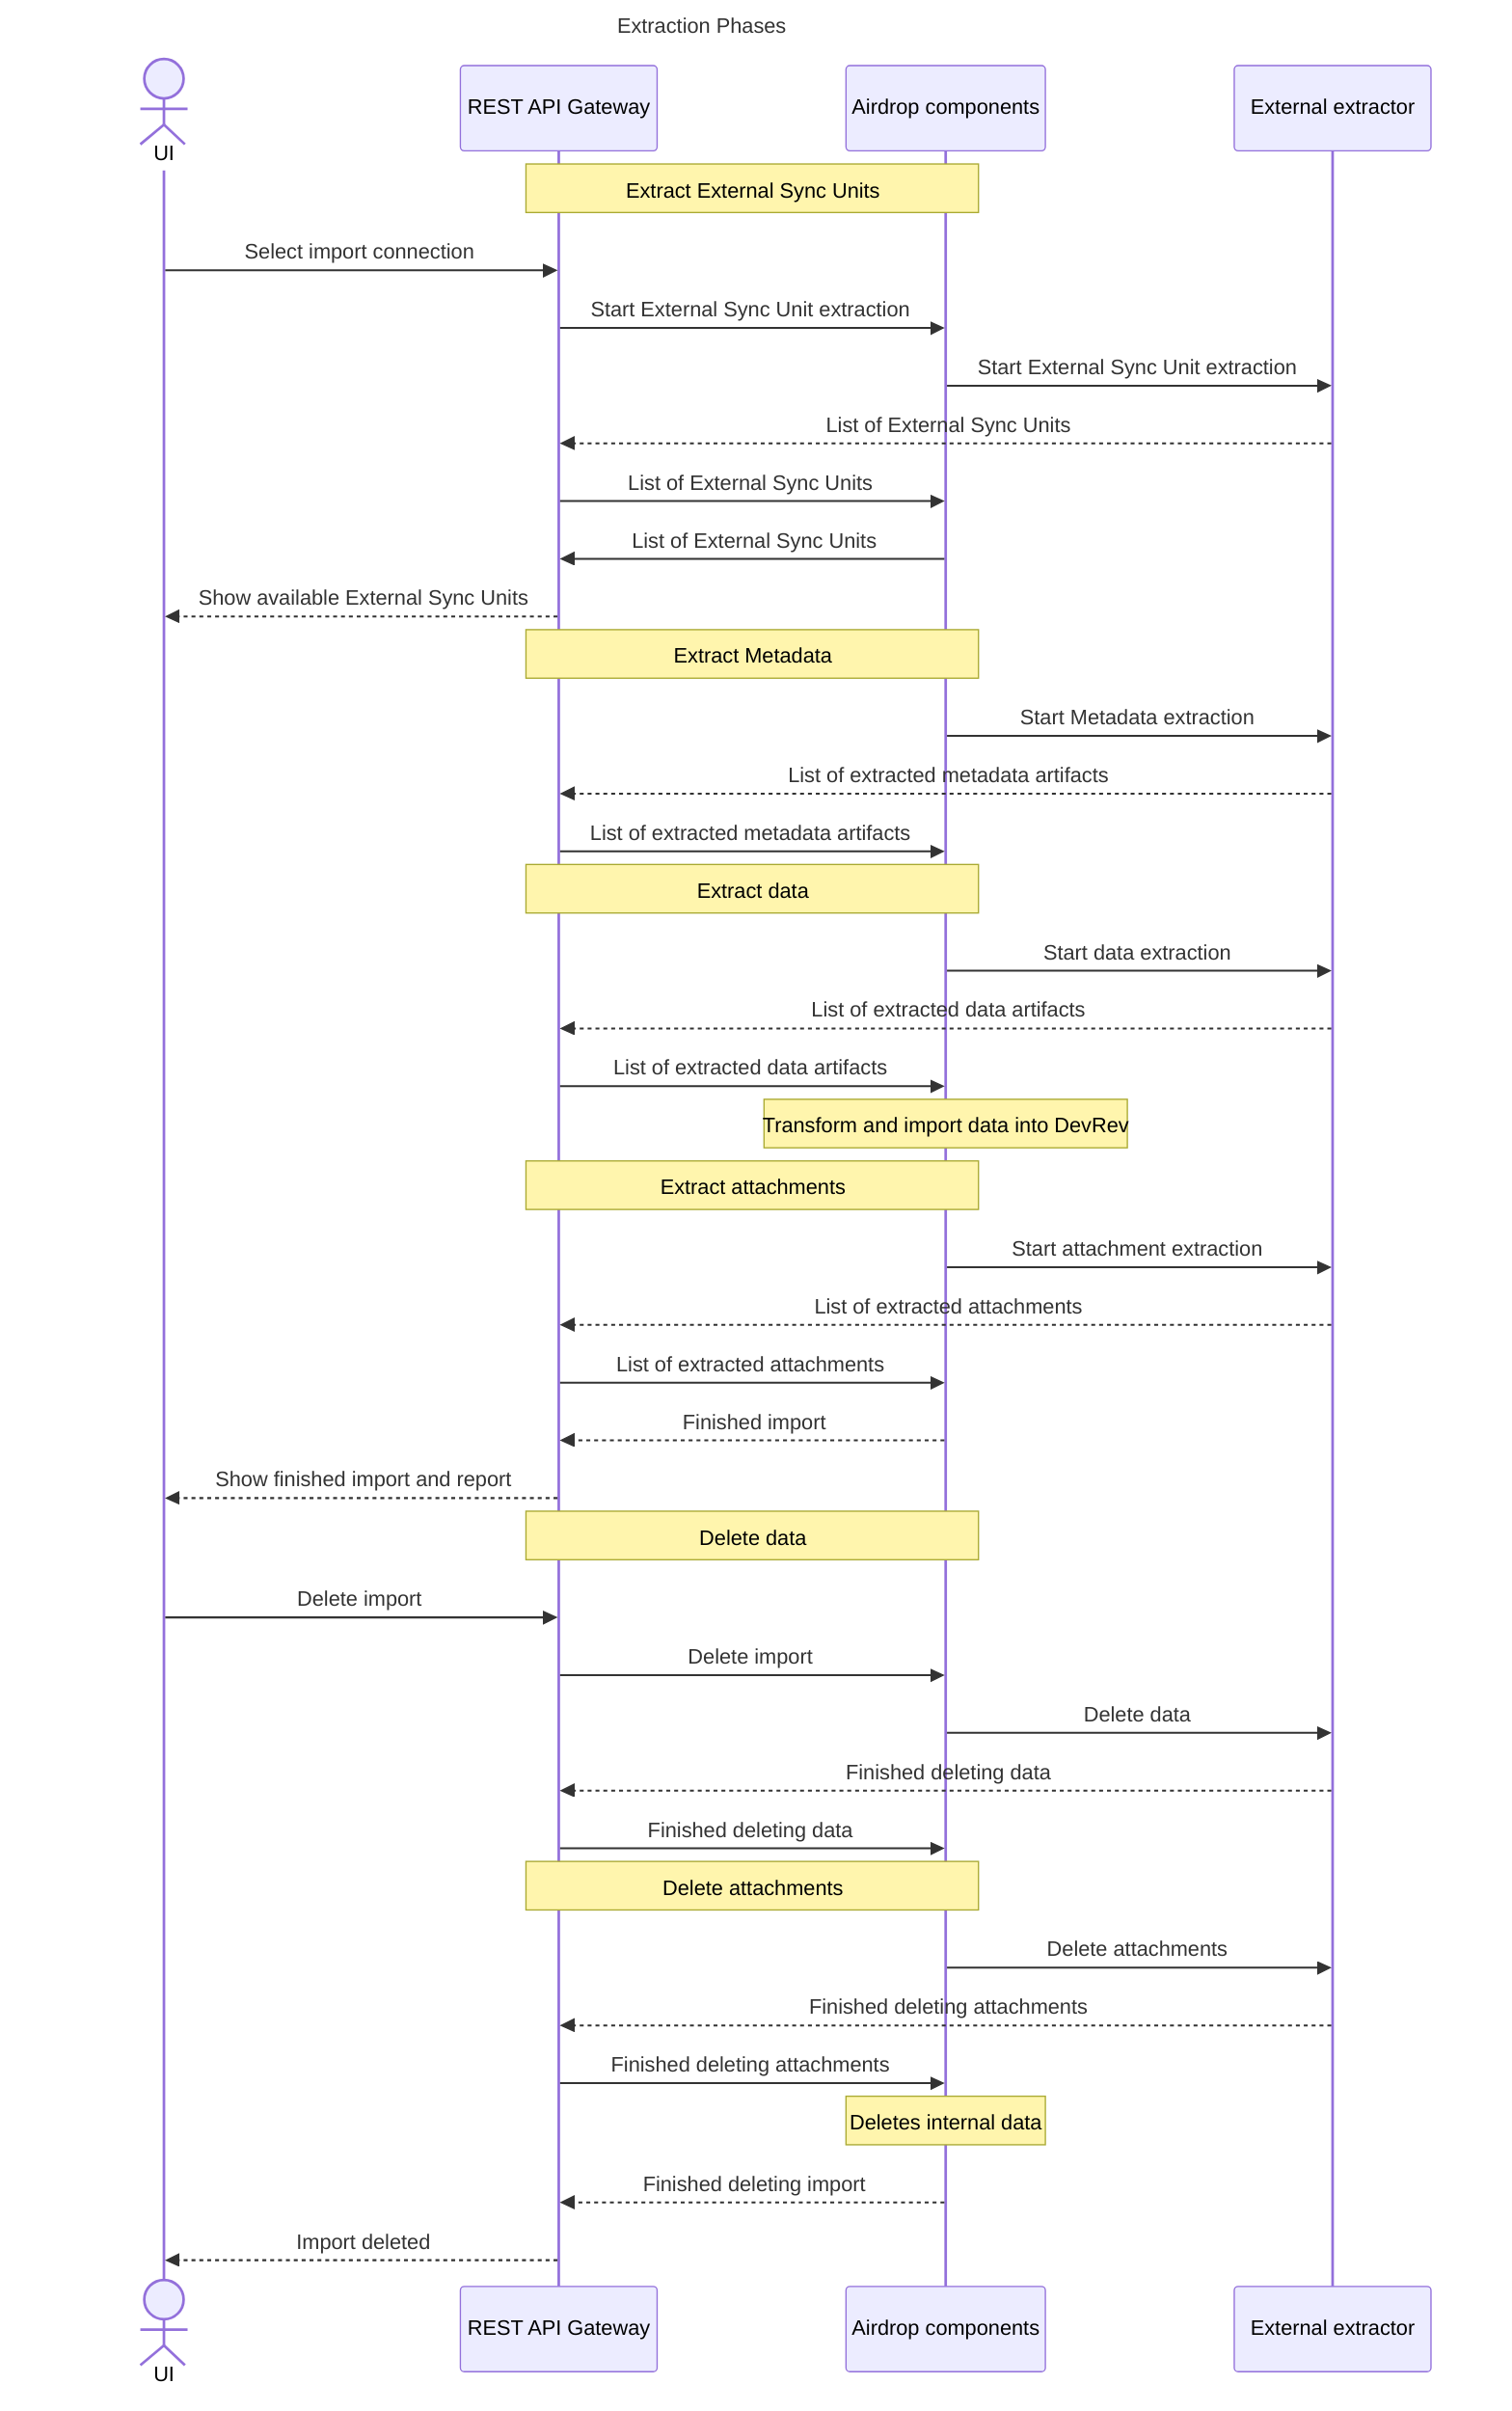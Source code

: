 ---
title: Extraction Phases
---
sequenceDiagram
  actor user as UI
  participant gw as REST API Gateway
  participant ad as Airdrop components
  participant ee as External extractor

	note over gw,ad: Extract External Sync Units
	user ->> gw: Select import connection
	gw ->> ad: Start External Sync Unit extraction
	ad ->> ee: Start External Sync Unit extraction
	ee -->> gw: List of External Sync Units
	gw ->> ad: List of External Sync Units
	ad ->> gw: List of External Sync Units
	gw -->> user: Show available External Sync Units


	note over gw,ad: Extract Metadata
	ad ->> ee: Start Metadata extraction
	ee -->> gw: List of extracted metadata artifacts
	gw ->> ad: List of extracted metadata artifacts

	note over gw,ad: Extract data
	ad ->> ee: Start data extraction
	ee -->> gw: List of extracted data artifacts
	gw ->> ad: List of extracted data artifacts

	note over ad: Transform and import data into DevRev

	note over gw,ad: Extract attachments
	ad ->> ee: Start attachment extraction
	ee -->> gw: List of extracted attachments
	gw ->> ad: List of extracted attachments

	ad -->> gw: Finished import
	gw -->> user: Show finished import and report

	note over gw,ad: Delete data
	user ->> gw: Delete import
	gw ->> ad: Delete import
	ad ->> ee: Delete data
	ee -->> gw: Finished deleting data
	gw ->> ad: Finished deleting data

	note over gw,ad: Delete attachments
	ad ->> ee: Delete attachments
	ee -->> gw: Finished deleting attachments
	gw ->> ad: Finished deleting attachments
	note over ad: Deletes internal data
	ad -->> gw: Finished deleting import
	gw -->> user: Import deleted